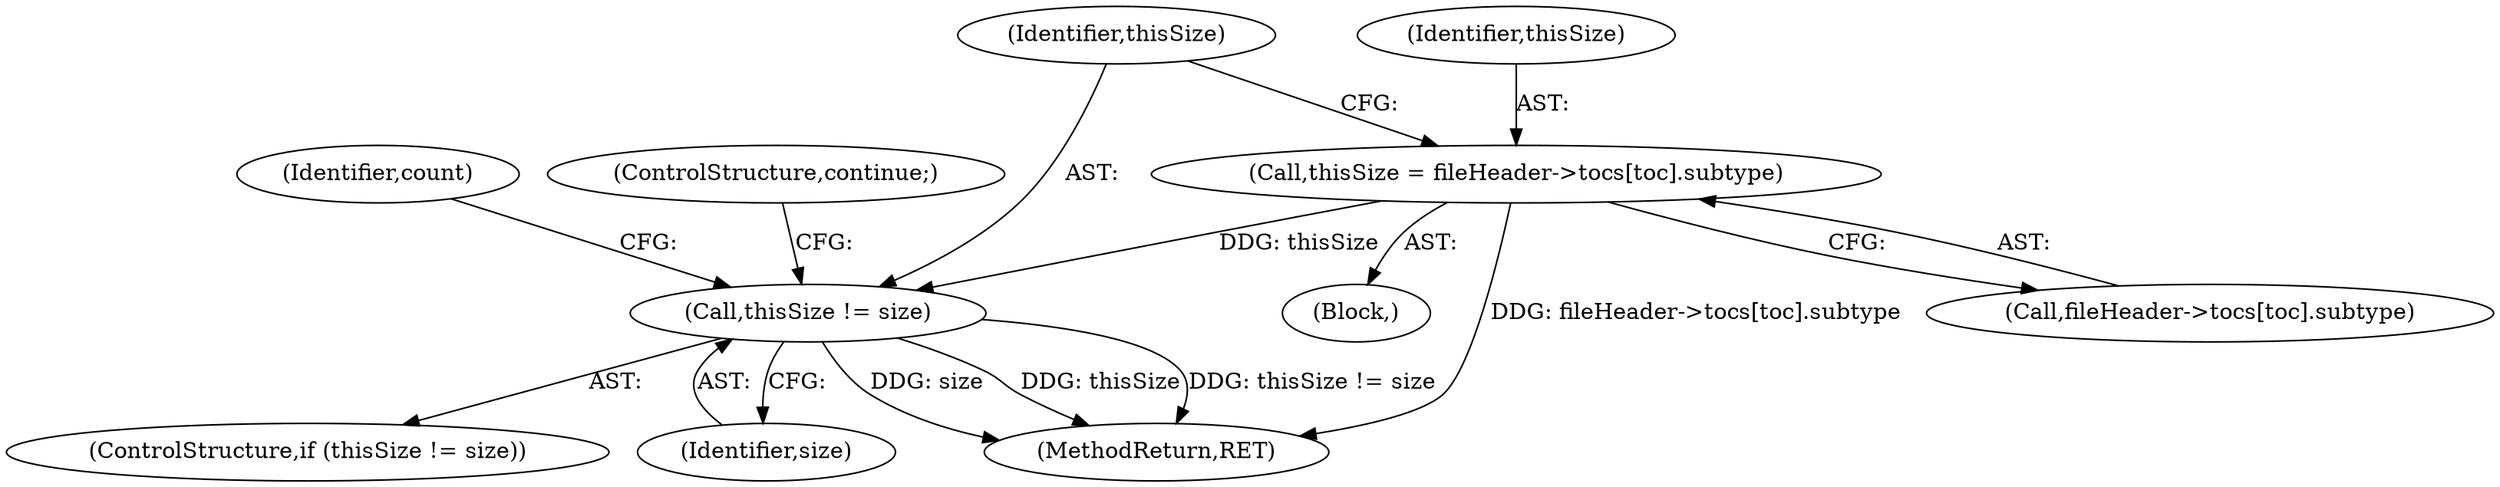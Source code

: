 digraph "0_xcursor_4794b5dd34688158fb51a2943032569d3780c4b8@array" {
"1000960" [label="(Call,thisSize = fileHeader->tocs[toc].subtype)"];
"1000970" [label="(Call,thisSize != size)"];
"1000976" [label="(Identifier,count)"];
"1000973" [label="(ControlStructure,continue;)"];
"1000961" [label="(Identifier,thisSize)"];
"1000960" [label="(Call,thisSize = fileHeader->tocs[toc].subtype)"];
"1000962" [label="(Call,fileHeader->tocs[toc].subtype)"];
"1000972" [label="(Identifier,size)"];
"1000948" [label="(Block,)"];
"1000969" [label="(ControlStructure,if (thisSize != size))"];
"1000970" [label="(Call,thisSize != size)"];
"1000971" [label="(Identifier,thisSize)"];
"1001171" [label="(MethodReturn,RET)"];
"1000960" -> "1000948"  [label="AST: "];
"1000960" -> "1000962"  [label="CFG: "];
"1000961" -> "1000960"  [label="AST: "];
"1000962" -> "1000960"  [label="AST: "];
"1000971" -> "1000960"  [label="CFG: "];
"1000960" -> "1001171"  [label="DDG: fileHeader->tocs[toc].subtype"];
"1000960" -> "1000970"  [label="DDG: thisSize"];
"1000970" -> "1000969"  [label="AST: "];
"1000970" -> "1000972"  [label="CFG: "];
"1000971" -> "1000970"  [label="AST: "];
"1000972" -> "1000970"  [label="AST: "];
"1000973" -> "1000970"  [label="CFG: "];
"1000976" -> "1000970"  [label="CFG: "];
"1000970" -> "1001171"  [label="DDG: size"];
"1000970" -> "1001171"  [label="DDG: thisSize"];
"1000970" -> "1001171"  [label="DDG: thisSize != size"];
}
